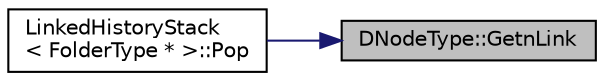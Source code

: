 digraph "DNodeType::GetnLink"
{
 // LATEX_PDF_SIZE
  edge [fontname="Helvetica",fontsize="10",labelfontname="Helvetica",labelfontsize="10"];
  node [fontname="Helvetica",fontsize="10",shape=record];
  rankdir="RL";
  Node7 [label="DNodeType::GetnLink",height=0.2,width=0.4,color="black", fillcolor="grey75", style="filled", fontcolor="black",tooltip="Get Pointer to Next Node."];
  Node7 -> Node8 [dir="back",color="midnightblue",fontsize="10",style="solid",fontname="Helvetica"];
  Node8 [label="LinkedHistoryStack\l\< FolderType * \>::Pop",height=0.2,width=0.4,color="black", fillcolor="white", style="filled",URL="$class_linked_history_stack.html#a2c6b65a0134d1be1eb9459143d4190eb",tooltip="Remove the top data from the Linked History Stack, if Linked Stack is empty throw EmptyLinked Stack E..."];
}
